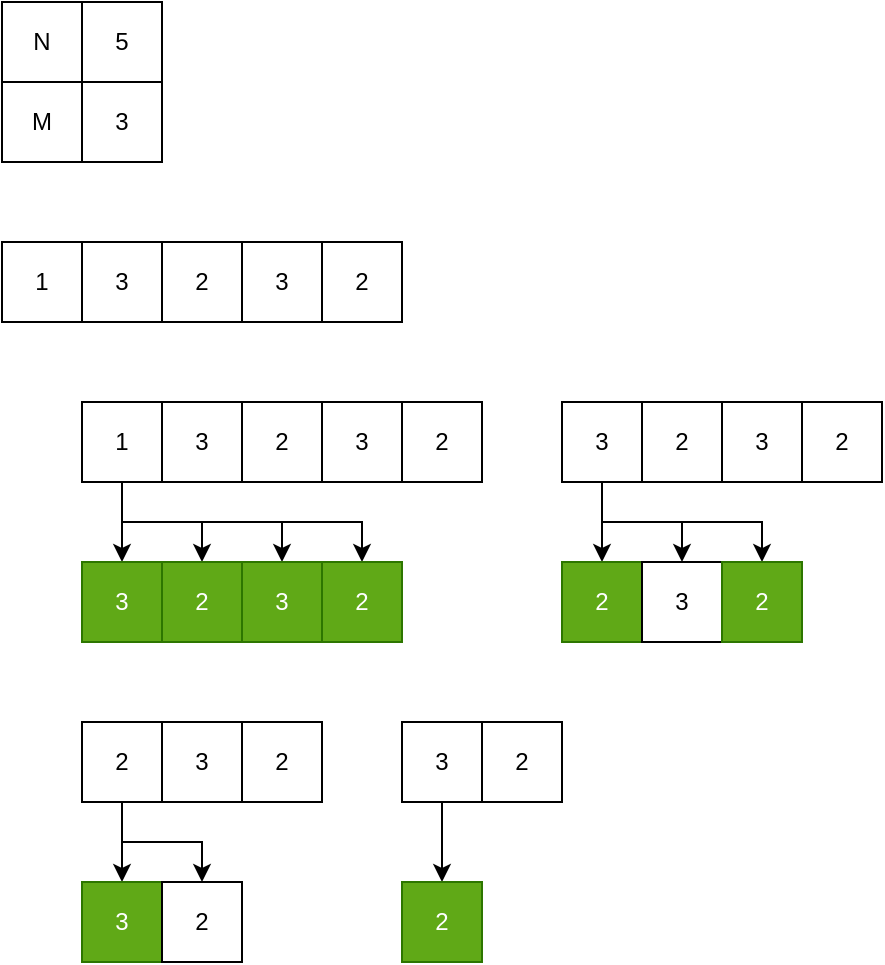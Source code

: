 <mxfile version="20.3.0" type="device"><diagram id="TE7dqf7MMseYx3sEQV6W" name="페이지-1"><mxGraphModel dx="981" dy="591" grid="1" gridSize="10" guides="1" tooltips="1" connect="1" arrows="1" fold="1" page="1" pageScale="1" pageWidth="10000" pageHeight="10000" math="0" shadow="0"><root><mxCell id="0"/><mxCell id="1" parent="0"/><mxCell id="EqpJIQW6-FuVk0PHqWZz-2" value="N" style="rounded=0;whiteSpace=wrap;html=1;" vertex="1" parent="1"><mxGeometry x="40" y="40" width="40" height="40" as="geometry"/></mxCell><mxCell id="EqpJIQW6-FuVk0PHqWZz-3" value="M" style="rounded=0;whiteSpace=wrap;html=1;" vertex="1" parent="1"><mxGeometry x="40" y="80" width="40" height="40" as="geometry"/></mxCell><mxCell id="EqpJIQW6-FuVk0PHqWZz-4" value="3" style="rounded=0;whiteSpace=wrap;html=1;" vertex="1" parent="1"><mxGeometry x="80" y="80" width="40" height="40" as="geometry"/></mxCell><mxCell id="EqpJIQW6-FuVk0PHqWZz-5" value="5" style="rounded=0;whiteSpace=wrap;html=1;" vertex="1" parent="1"><mxGeometry x="80" y="40" width="40" height="40" as="geometry"/></mxCell><mxCell id="EqpJIQW6-FuVk0PHqWZz-6" value="1" style="rounded=0;whiteSpace=wrap;html=1;" vertex="1" parent="1"><mxGeometry x="40" y="160" width="40" height="40" as="geometry"/></mxCell><mxCell id="EqpJIQW6-FuVk0PHqWZz-7" value="3" style="rounded=0;whiteSpace=wrap;html=1;" vertex="1" parent="1"><mxGeometry x="80" y="160" width="40" height="40" as="geometry"/></mxCell><mxCell id="EqpJIQW6-FuVk0PHqWZz-8" value="2" style="rounded=0;whiteSpace=wrap;html=1;" vertex="1" parent="1"><mxGeometry x="120" y="160" width="40" height="40" as="geometry"/></mxCell><mxCell id="EqpJIQW6-FuVk0PHqWZz-9" value="3" style="rounded=0;whiteSpace=wrap;html=1;" vertex="1" parent="1"><mxGeometry x="160" y="160" width="40" height="40" as="geometry"/></mxCell><mxCell id="EqpJIQW6-FuVk0PHqWZz-10" value="2" style="rounded=0;whiteSpace=wrap;html=1;" vertex="1" parent="1"><mxGeometry x="200" y="160" width="40" height="40" as="geometry"/></mxCell><mxCell id="EqpJIQW6-FuVk0PHqWZz-21" style="edgeStyle=orthogonalEdgeStyle;rounded=0;orthogonalLoop=1;jettySize=auto;html=1;entryX=0.5;entryY=0;entryDx=0;entryDy=0;" edge="1" parent="1" source="EqpJIQW6-FuVk0PHqWZz-11" target="EqpJIQW6-FuVk0PHqWZz-16"><mxGeometry relative="1" as="geometry"/></mxCell><mxCell id="EqpJIQW6-FuVk0PHqWZz-22" style="edgeStyle=orthogonalEdgeStyle;rounded=0;orthogonalLoop=1;jettySize=auto;html=1;entryX=0.5;entryY=0;entryDx=0;entryDy=0;" edge="1" parent="1" source="EqpJIQW6-FuVk0PHqWZz-11" target="EqpJIQW6-FuVk0PHqWZz-17"><mxGeometry relative="1" as="geometry"/></mxCell><mxCell id="EqpJIQW6-FuVk0PHqWZz-23" style="edgeStyle=orthogonalEdgeStyle;rounded=0;orthogonalLoop=1;jettySize=auto;html=1;entryX=0.5;entryY=0;entryDx=0;entryDy=0;" edge="1" parent="1" source="EqpJIQW6-FuVk0PHqWZz-11" target="EqpJIQW6-FuVk0PHqWZz-18"><mxGeometry relative="1" as="geometry"><Array as="points"><mxPoint x="100" y="300"/><mxPoint x="180" y="300"/></Array></mxGeometry></mxCell><mxCell id="EqpJIQW6-FuVk0PHqWZz-24" style="edgeStyle=orthogonalEdgeStyle;rounded=0;orthogonalLoop=1;jettySize=auto;html=1;entryX=0.5;entryY=0;entryDx=0;entryDy=0;" edge="1" parent="1" source="EqpJIQW6-FuVk0PHqWZz-11" target="EqpJIQW6-FuVk0PHqWZz-19"><mxGeometry relative="1" as="geometry"><Array as="points"><mxPoint x="100" y="300"/><mxPoint x="220" y="300"/></Array></mxGeometry></mxCell><mxCell id="EqpJIQW6-FuVk0PHqWZz-11" value="1" style="rounded=0;whiteSpace=wrap;html=1;" vertex="1" parent="1"><mxGeometry x="80" y="240" width="40" height="40" as="geometry"/></mxCell><mxCell id="EqpJIQW6-FuVk0PHqWZz-12" value="3" style="rounded=0;whiteSpace=wrap;html=1;" vertex="1" parent="1"><mxGeometry x="120" y="240" width="40" height="40" as="geometry"/></mxCell><mxCell id="EqpJIQW6-FuVk0PHqWZz-13" value="2" style="rounded=0;whiteSpace=wrap;html=1;" vertex="1" parent="1"><mxGeometry x="160" y="240" width="40" height="40" as="geometry"/></mxCell><mxCell id="EqpJIQW6-FuVk0PHqWZz-14" value="3" style="rounded=0;whiteSpace=wrap;html=1;" vertex="1" parent="1"><mxGeometry x="200" y="240" width="40" height="40" as="geometry"/></mxCell><mxCell id="EqpJIQW6-FuVk0PHqWZz-15" value="2" style="rounded=0;whiteSpace=wrap;html=1;" vertex="1" parent="1"><mxGeometry x="240" y="240" width="40" height="40" as="geometry"/></mxCell><mxCell id="EqpJIQW6-FuVk0PHqWZz-16" value="3" style="rounded=0;whiteSpace=wrap;html=1;fillColor=#60a917;fontColor=#ffffff;strokeColor=#2D7600;" vertex="1" parent="1"><mxGeometry x="80" y="320" width="40" height="40" as="geometry"/></mxCell><mxCell id="EqpJIQW6-FuVk0PHqWZz-17" value="2" style="rounded=0;whiteSpace=wrap;html=1;fillColor=#60a917;fontColor=#ffffff;strokeColor=#2D7600;" vertex="1" parent="1"><mxGeometry x="120" y="320" width="40" height="40" as="geometry"/></mxCell><mxCell id="EqpJIQW6-FuVk0PHqWZz-18" value="3" style="rounded=0;whiteSpace=wrap;html=1;fillColor=#60a917;fontColor=#ffffff;strokeColor=#2D7600;" vertex="1" parent="1"><mxGeometry x="160" y="320" width="40" height="40" as="geometry"/></mxCell><mxCell id="EqpJIQW6-FuVk0PHqWZz-19" value="2" style="rounded=0;whiteSpace=wrap;html=1;fillColor=#60a917;fontColor=#ffffff;strokeColor=#2D7600;" vertex="1" parent="1"><mxGeometry x="200" y="320" width="40" height="40" as="geometry"/></mxCell><mxCell id="EqpJIQW6-FuVk0PHqWZz-32" style="edgeStyle=orthogonalEdgeStyle;rounded=0;orthogonalLoop=1;jettySize=auto;html=1;entryX=0.5;entryY=0;entryDx=0;entryDy=0;" edge="1" parent="1" source="EqpJIQW6-FuVk0PHqWZz-25" target="EqpJIQW6-FuVk0PHqWZz-29"><mxGeometry relative="1" as="geometry"/></mxCell><mxCell id="EqpJIQW6-FuVk0PHqWZz-33" style="edgeStyle=orthogonalEdgeStyle;rounded=0;orthogonalLoop=1;jettySize=auto;html=1;entryX=0.5;entryY=0;entryDx=0;entryDy=0;" edge="1" parent="1" source="EqpJIQW6-FuVk0PHqWZz-25" target="EqpJIQW6-FuVk0PHqWZz-30"><mxGeometry relative="1" as="geometry"><Array as="points"><mxPoint x="340" y="300"/><mxPoint x="380" y="300"/></Array></mxGeometry></mxCell><mxCell id="EqpJIQW6-FuVk0PHqWZz-34" style="edgeStyle=orthogonalEdgeStyle;rounded=0;orthogonalLoop=1;jettySize=auto;html=1;entryX=0.5;entryY=0;entryDx=0;entryDy=0;" edge="1" parent="1" source="EqpJIQW6-FuVk0PHqWZz-25" target="EqpJIQW6-FuVk0PHqWZz-31"><mxGeometry relative="1" as="geometry"><Array as="points"><mxPoint x="340" y="300"/><mxPoint x="420" y="300"/></Array></mxGeometry></mxCell><mxCell id="EqpJIQW6-FuVk0PHqWZz-25" value="3" style="rounded=0;whiteSpace=wrap;html=1;" vertex="1" parent="1"><mxGeometry x="320" y="240" width="40" height="40" as="geometry"/></mxCell><mxCell id="EqpJIQW6-FuVk0PHqWZz-26" value="2" style="rounded=0;whiteSpace=wrap;html=1;" vertex="1" parent="1"><mxGeometry x="360" y="240" width="40" height="40" as="geometry"/></mxCell><mxCell id="EqpJIQW6-FuVk0PHqWZz-27" value="3" style="rounded=0;whiteSpace=wrap;html=1;" vertex="1" parent="1"><mxGeometry x="400" y="240" width="40" height="40" as="geometry"/></mxCell><mxCell id="EqpJIQW6-FuVk0PHqWZz-28" value="2" style="rounded=0;whiteSpace=wrap;html=1;" vertex="1" parent="1"><mxGeometry x="440" y="240" width="40" height="40" as="geometry"/></mxCell><mxCell id="EqpJIQW6-FuVk0PHqWZz-29" value="2" style="rounded=0;whiteSpace=wrap;html=1;fillColor=#60a917;fontColor=#ffffff;strokeColor=#2D7600;" vertex="1" parent="1"><mxGeometry x="320" y="320" width="40" height="40" as="geometry"/></mxCell><mxCell id="EqpJIQW6-FuVk0PHqWZz-30" value="3" style="rounded=0;whiteSpace=wrap;html=1;" vertex="1" parent="1"><mxGeometry x="360" y="320" width="40" height="40" as="geometry"/></mxCell><mxCell id="EqpJIQW6-FuVk0PHqWZz-31" value="2" style="rounded=0;whiteSpace=wrap;html=1;fillColor=#60a917;fontColor=#ffffff;strokeColor=#2D7600;" vertex="1" parent="1"><mxGeometry x="400" y="320" width="40" height="40" as="geometry"/></mxCell><mxCell id="EqpJIQW6-FuVk0PHqWZz-40" style="edgeStyle=orthogonalEdgeStyle;rounded=0;orthogonalLoop=1;jettySize=auto;html=1;entryX=0.5;entryY=0;entryDx=0;entryDy=0;" edge="1" parent="1" source="EqpJIQW6-FuVk0PHqWZz-35" target="EqpJIQW6-FuVk0PHqWZz-38"><mxGeometry relative="1" as="geometry"/></mxCell><mxCell id="EqpJIQW6-FuVk0PHqWZz-41" style="edgeStyle=orthogonalEdgeStyle;rounded=0;orthogonalLoop=1;jettySize=auto;html=1;entryX=0.5;entryY=0;entryDx=0;entryDy=0;" edge="1" parent="1" source="EqpJIQW6-FuVk0PHqWZz-35" target="EqpJIQW6-FuVk0PHqWZz-39"><mxGeometry relative="1" as="geometry"/></mxCell><mxCell id="EqpJIQW6-FuVk0PHqWZz-35" value="2" style="rounded=0;whiteSpace=wrap;html=1;" vertex="1" parent="1"><mxGeometry x="80" y="400" width="40" height="40" as="geometry"/></mxCell><mxCell id="EqpJIQW6-FuVk0PHqWZz-36" value="3" style="rounded=0;whiteSpace=wrap;html=1;" vertex="1" parent="1"><mxGeometry x="120" y="400" width="40" height="40" as="geometry"/></mxCell><mxCell id="EqpJIQW6-FuVk0PHqWZz-37" value="2" style="rounded=0;whiteSpace=wrap;html=1;" vertex="1" parent="1"><mxGeometry x="160" y="400" width="40" height="40" as="geometry"/></mxCell><mxCell id="EqpJIQW6-FuVk0PHqWZz-38" value="3" style="rounded=0;whiteSpace=wrap;html=1;fillColor=#60a917;fontColor=#ffffff;strokeColor=#2D7600;" vertex="1" parent="1"><mxGeometry x="80" y="480" width="40" height="40" as="geometry"/></mxCell><mxCell id="EqpJIQW6-FuVk0PHqWZz-39" value="2" style="rounded=0;whiteSpace=wrap;html=1;" vertex="1" parent="1"><mxGeometry x="120" y="480" width="40" height="40" as="geometry"/></mxCell><mxCell id="EqpJIQW6-FuVk0PHqWZz-45" style="edgeStyle=orthogonalEdgeStyle;rounded=0;orthogonalLoop=1;jettySize=auto;html=1;entryX=0.5;entryY=0;entryDx=0;entryDy=0;" edge="1" parent="1" source="EqpJIQW6-FuVk0PHqWZz-42" target="EqpJIQW6-FuVk0PHqWZz-44"><mxGeometry relative="1" as="geometry"/></mxCell><mxCell id="EqpJIQW6-FuVk0PHqWZz-42" value="3" style="rounded=0;whiteSpace=wrap;html=1;" vertex="1" parent="1"><mxGeometry x="240" y="400" width="40" height="40" as="geometry"/></mxCell><mxCell id="EqpJIQW6-FuVk0PHqWZz-43" value="2" style="rounded=0;whiteSpace=wrap;html=1;" vertex="1" parent="1"><mxGeometry x="280" y="400" width="40" height="40" as="geometry"/></mxCell><mxCell id="EqpJIQW6-FuVk0PHqWZz-44" value="2" style="rounded=0;whiteSpace=wrap;html=1;fillColor=#60a917;fontColor=#ffffff;strokeColor=#2D7600;" vertex="1" parent="1"><mxGeometry x="240" y="480" width="40" height="40" as="geometry"/></mxCell></root></mxGraphModel></diagram></mxfile>